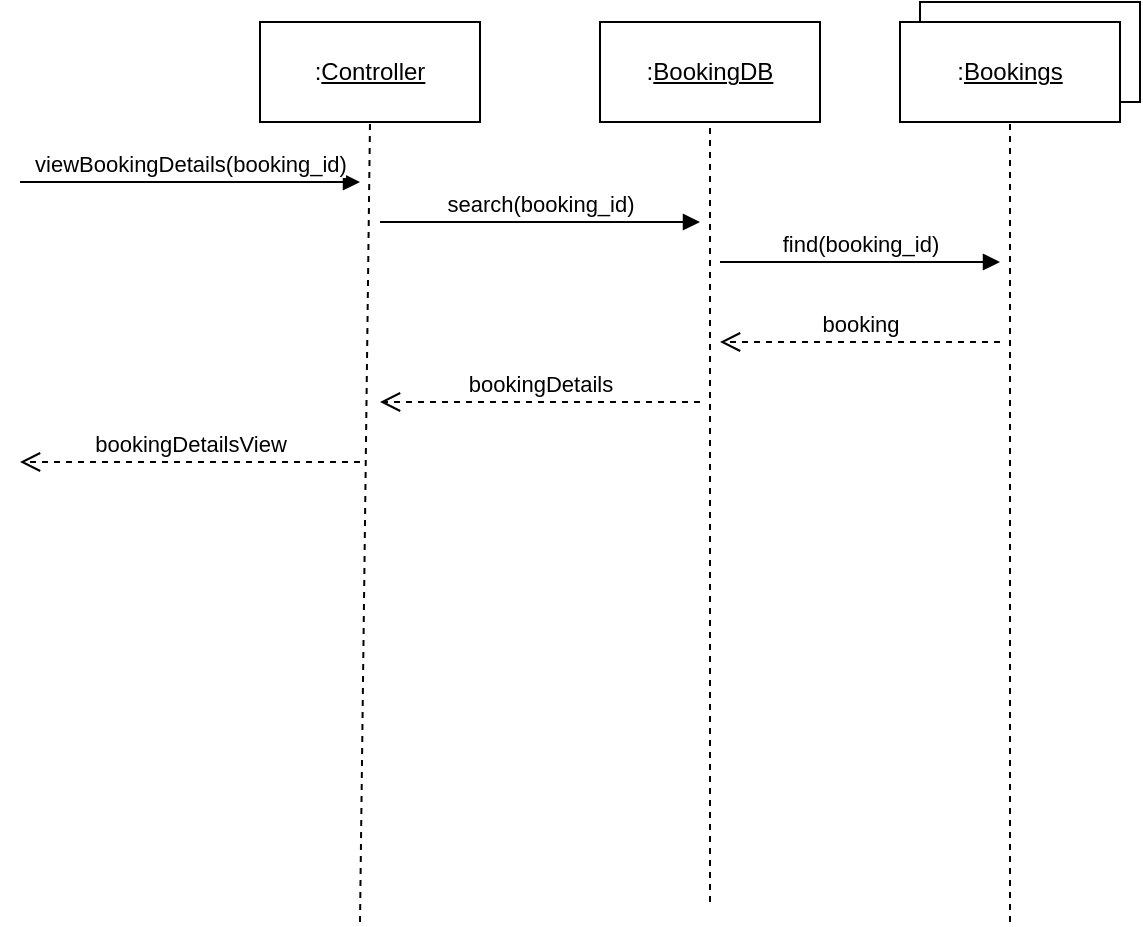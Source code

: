 <mxfile version="24.8.3">
  <diagram name="Page-1" id="BOPlQ8d5BXEHaTH02afz">
    <mxGraphModel dx="1892" dy="567" grid="1" gridSize="10" guides="1" tooltips="1" connect="1" arrows="1" fold="1" page="1" pageScale="1" pageWidth="850" pageHeight="1100" math="0" shadow="0">
      <root>
        <mxCell id="0" />
        <mxCell id="1" parent="0" />
        <mxCell id="ewzgeK-AG3f9Xao2dnj3-1" value=":&lt;u&gt;Controller&lt;/u&gt;" style="html=1;whiteSpace=wrap;" vertex="1" parent="1">
          <mxGeometry x="80" y="60" width="110" height="50" as="geometry" />
        </mxCell>
        <mxCell id="ewzgeK-AG3f9Xao2dnj3-2" value="" style="endArrow=none;dashed=1;html=1;rounded=0;entryX=0.5;entryY=1;entryDx=0;entryDy=0;" edge="1" parent="1" target="ewzgeK-AG3f9Xao2dnj3-1">
          <mxGeometry width="50" height="50" relative="1" as="geometry">
            <mxPoint x="130" y="510" as="sourcePoint" />
            <mxPoint x="150" y="130" as="targetPoint" />
          </mxGeometry>
        </mxCell>
        <mxCell id="ewzgeK-AG3f9Xao2dnj3-3" value=":&lt;u&gt;BookingDB&lt;/u&gt;" style="html=1;whiteSpace=wrap;" vertex="1" parent="1">
          <mxGeometry x="250" y="60" width="110" height="50" as="geometry" />
        </mxCell>
        <mxCell id="ewzgeK-AG3f9Xao2dnj3-4" value="" style="endArrow=none;dashed=1;html=1;rounded=0;entryX=0.5;entryY=1;entryDx=0;entryDy=0;" edge="1" parent="1" target="ewzgeK-AG3f9Xao2dnj3-3">
          <mxGeometry width="50" height="50" relative="1" as="geometry">
            <mxPoint x="305" y="500" as="sourcePoint" />
            <mxPoint x="310" y="150" as="targetPoint" />
          </mxGeometry>
        </mxCell>
        <mxCell id="ewzgeK-AG3f9Xao2dnj3-5" value="viewBookingDetails(booking_id)" style="html=1;verticalAlign=bottom;endArrow=block;curved=0;rounded=0;" edge="1" parent="1">
          <mxGeometry width="80" relative="1" as="geometry">
            <mxPoint x="-40" y="140" as="sourcePoint" />
            <mxPoint x="130" y="140" as="targetPoint" />
          </mxGeometry>
        </mxCell>
        <mxCell id="ewzgeK-AG3f9Xao2dnj3-6" value="search(booking_id)" style="html=1;verticalAlign=bottom;endArrow=block;curved=0;rounded=0;" edge="1" parent="1">
          <mxGeometry width="80" relative="1" as="geometry">
            <mxPoint x="140" y="160" as="sourcePoint" />
            <mxPoint x="300" y="160" as="targetPoint" />
          </mxGeometry>
        </mxCell>
        <mxCell id="ewzgeK-AG3f9Xao2dnj3-7" value="" style="html=1;whiteSpace=wrap;" vertex="1" parent="1">
          <mxGeometry x="410" y="50" width="110" height="50" as="geometry" />
        </mxCell>
        <mxCell id="ewzgeK-AG3f9Xao2dnj3-8" value=":&lt;u&gt;Bookings&lt;/u&gt;" style="html=1;whiteSpace=wrap;" vertex="1" parent="1">
          <mxGeometry x="400" y="60" width="110" height="50" as="geometry" />
        </mxCell>
        <mxCell id="ewzgeK-AG3f9Xao2dnj3-9" value="" style="endArrow=none;dashed=1;html=1;rounded=0;entryX=0.5;entryY=1;entryDx=0;entryDy=0;" edge="1" parent="1" target="ewzgeK-AG3f9Xao2dnj3-8">
          <mxGeometry width="50" height="50" relative="1" as="geometry">
            <mxPoint x="455" y="510" as="sourcePoint" />
            <mxPoint x="470" y="170" as="targetPoint" />
          </mxGeometry>
        </mxCell>
        <mxCell id="ewzgeK-AG3f9Xao2dnj3-10" value="find(booking_id)" style="html=1;verticalAlign=bottom;endArrow=block;curved=0;rounded=0;" edge="1" parent="1">
          <mxGeometry width="80" relative="1" as="geometry">
            <mxPoint x="310" y="180" as="sourcePoint" />
            <mxPoint x="450" y="180" as="targetPoint" />
          </mxGeometry>
        </mxCell>
        <mxCell id="ewzgeK-AG3f9Xao2dnj3-11" value="booking" style="html=1;verticalAlign=bottom;endArrow=open;dashed=1;endSize=8;curved=0;rounded=0;" edge="1" parent="1">
          <mxGeometry relative="1" as="geometry">
            <mxPoint x="450" y="220" as="sourcePoint" />
            <mxPoint x="310" y="220" as="targetPoint" />
          </mxGeometry>
        </mxCell>
        <mxCell id="ewzgeK-AG3f9Xao2dnj3-12" value="bookingDetails" style="html=1;verticalAlign=bottom;endArrow=open;dashed=1;endSize=8;curved=0;rounded=0;" edge="1" parent="1">
          <mxGeometry relative="1" as="geometry">
            <mxPoint x="300" y="250" as="sourcePoint" />
            <mxPoint x="140" y="250" as="targetPoint" />
          </mxGeometry>
        </mxCell>
        <mxCell id="ewzgeK-AG3f9Xao2dnj3-14" value="bookingDetailsView" style="html=1;verticalAlign=bottom;endArrow=open;dashed=1;endSize=8;curved=0;rounded=0;" edge="1" parent="1">
          <mxGeometry relative="1" as="geometry">
            <mxPoint x="130" y="280" as="sourcePoint" />
            <mxPoint x="-40" y="280" as="targetPoint" />
          </mxGeometry>
        </mxCell>
      </root>
    </mxGraphModel>
  </diagram>
</mxfile>
